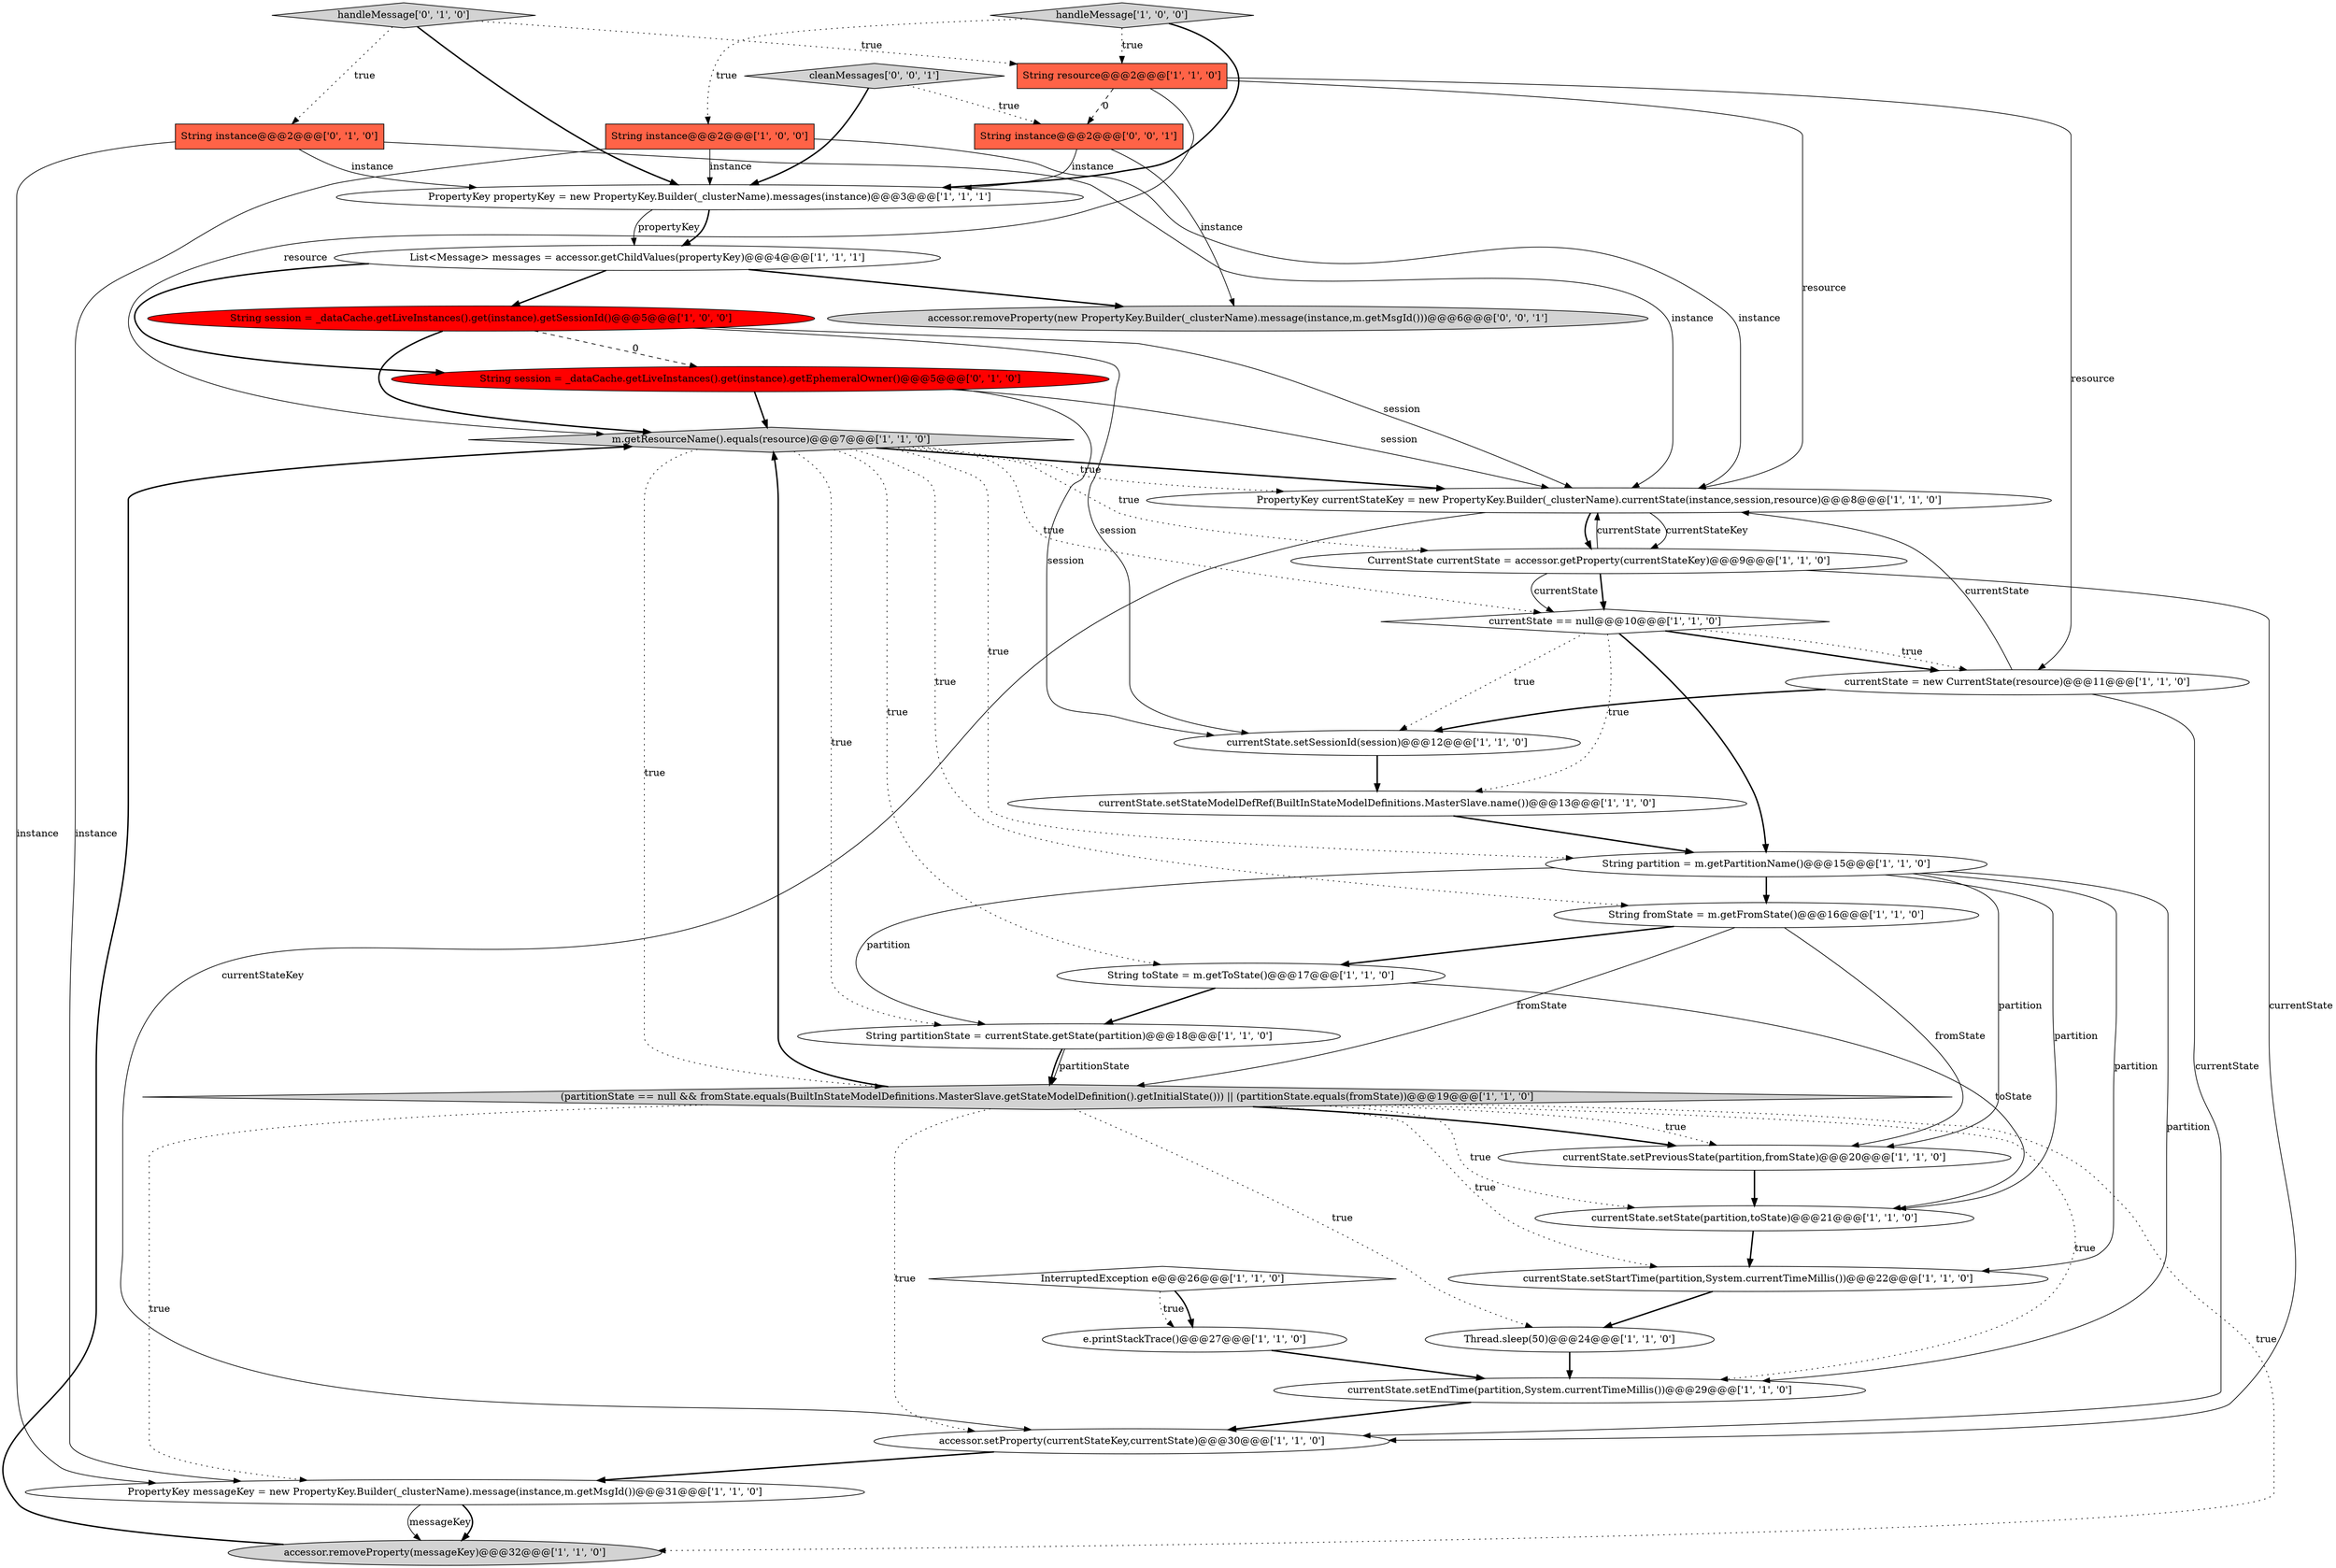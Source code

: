 digraph {
20 [style = filled, label = "String resource@@@2@@@['1', '1', '0']", fillcolor = tomato, shape = box image = "AAA0AAABBB1BBB"];
17 [style = filled, label = "m.getResourceName().equals(resource)@@@7@@@['1', '1', '0']", fillcolor = lightgray, shape = diamond image = "AAA0AAABBB1BBB"];
23 [style = filled, label = "(partitionState == null && fromState.equals(BuiltInStateModelDefinitions.MasterSlave.getStateModelDefinition().getInitialState())) || (partitionState.equals(fromState))@@@19@@@['1', '1', '0']", fillcolor = lightgray, shape = diamond image = "AAA0AAABBB1BBB"];
6 [style = filled, label = "currentState.setSessionId(session)@@@12@@@['1', '1', '0']", fillcolor = white, shape = ellipse image = "AAA0AAABBB1BBB"];
28 [style = filled, label = "handleMessage['0', '1', '0']", fillcolor = lightgray, shape = diamond image = "AAA0AAABBB2BBB"];
4 [style = filled, label = "String session = _dataCache.getLiveInstances().get(instance).getSessionId()@@@5@@@['1', '0', '0']", fillcolor = red, shape = ellipse image = "AAA1AAABBB1BBB"];
8 [style = filled, label = "String partition = m.getPartitionName()@@@15@@@['1', '1', '0']", fillcolor = white, shape = ellipse image = "AAA0AAABBB1BBB"];
14 [style = filled, label = "PropertyKey currentStateKey = new PropertyKey.Builder(_clusterName).currentState(instance,session,resource)@@@8@@@['1', '1', '0']", fillcolor = white, shape = ellipse image = "AAA0AAABBB1BBB"];
27 [style = filled, label = "CurrentState currentState = accessor.getProperty(currentStateKey)@@@9@@@['1', '1', '0']", fillcolor = white, shape = ellipse image = "AAA0AAABBB1BBB"];
30 [style = filled, label = "String session = _dataCache.getLiveInstances().get(instance).getEphemeralOwner()@@@5@@@['0', '1', '0']", fillcolor = red, shape = ellipse image = "AAA1AAABBB2BBB"];
32 [style = filled, label = "accessor.removeProperty(new PropertyKey.Builder(_clusterName).message(instance,m.getMsgId()))@@@6@@@['0', '0', '1']", fillcolor = lightgray, shape = ellipse image = "AAA0AAABBB3BBB"];
18 [style = filled, label = "currentState.setStateModelDefRef(BuiltInStateModelDefinitions.MasterSlave.name())@@@13@@@['1', '1', '0']", fillcolor = white, shape = ellipse image = "AAA0AAABBB1BBB"];
12 [style = filled, label = "currentState = new CurrentState(resource)@@@11@@@['1', '1', '0']", fillcolor = white, shape = ellipse image = "AAA0AAABBB1BBB"];
9 [style = filled, label = "currentState.setEndTime(partition,System.currentTimeMillis())@@@29@@@['1', '1', '0']", fillcolor = white, shape = ellipse image = "AAA0AAABBB1BBB"];
15 [style = filled, label = "currentState == null@@@10@@@['1', '1', '0']", fillcolor = white, shape = diamond image = "AAA0AAABBB1BBB"];
3 [style = filled, label = "String toState = m.getToState()@@@17@@@['1', '1', '0']", fillcolor = white, shape = ellipse image = "AAA0AAABBB1BBB"];
26 [style = filled, label = "handleMessage['1', '0', '0']", fillcolor = lightgray, shape = diamond image = "AAA0AAABBB1BBB"];
11 [style = filled, label = "PropertyKey messageKey = new PropertyKey.Builder(_clusterName).message(instance,m.getMsgId())@@@31@@@['1', '1', '0']", fillcolor = white, shape = ellipse image = "AAA0AAABBB1BBB"];
29 [style = filled, label = "String instance@@@2@@@['0', '1', '0']", fillcolor = tomato, shape = box image = "AAA0AAABBB2BBB"];
7 [style = filled, label = "accessor.removeProperty(messageKey)@@@32@@@['1', '1', '0']", fillcolor = lightgray, shape = ellipse image = "AAA0AAABBB1BBB"];
33 [style = filled, label = "cleanMessages['0', '0', '1']", fillcolor = lightgray, shape = diamond image = "AAA0AAABBB3BBB"];
10 [style = filled, label = "currentState.setState(partition,toState)@@@21@@@['1', '1', '0']", fillcolor = white, shape = ellipse image = "AAA0AAABBB1BBB"];
22 [style = filled, label = "accessor.setProperty(currentStateKey,currentState)@@@30@@@['1', '1', '0']", fillcolor = white, shape = ellipse image = "AAA0AAABBB1BBB"];
13 [style = filled, label = "Thread.sleep(50)@@@24@@@['1', '1', '0']", fillcolor = white, shape = ellipse image = "AAA0AAABBB1BBB"];
0 [style = filled, label = "String partitionState = currentState.getState(partition)@@@18@@@['1', '1', '0']", fillcolor = white, shape = ellipse image = "AAA0AAABBB1BBB"];
16 [style = filled, label = "InterruptedException e@@@26@@@['1', '1', '0']", fillcolor = white, shape = diamond image = "AAA0AAABBB1BBB"];
31 [style = filled, label = "String instance@@@2@@@['0', '0', '1']", fillcolor = tomato, shape = box image = "AAA0AAABBB3BBB"];
2 [style = filled, label = "PropertyKey propertyKey = new PropertyKey.Builder(_clusterName).messages(instance)@@@3@@@['1', '1', '1']", fillcolor = white, shape = ellipse image = "AAA0AAABBB1BBB"];
24 [style = filled, label = "e.printStackTrace()@@@27@@@['1', '1', '0']", fillcolor = white, shape = ellipse image = "AAA0AAABBB1BBB"];
25 [style = filled, label = "List<Message> messages = accessor.getChildValues(propertyKey)@@@4@@@['1', '1', '1']", fillcolor = white, shape = ellipse image = "AAA0AAABBB1BBB"];
5 [style = filled, label = "String fromState = m.getFromState()@@@16@@@['1', '1', '0']", fillcolor = white, shape = ellipse image = "AAA0AAABBB1BBB"];
19 [style = filled, label = "String instance@@@2@@@['1', '0', '0']", fillcolor = tomato, shape = box image = "AAA0AAABBB1BBB"];
1 [style = filled, label = "currentState.setStartTime(partition,System.currentTimeMillis())@@@22@@@['1', '1', '0']", fillcolor = white, shape = ellipse image = "AAA0AAABBB1BBB"];
21 [style = filled, label = "currentState.setPreviousState(partition,fromState)@@@20@@@['1', '1', '0']", fillcolor = white, shape = ellipse image = "AAA0AAABBB1BBB"];
5->3 [style = bold, label=""];
21->10 [style = bold, label=""];
4->6 [style = solid, label="session"];
23->22 [style = dotted, label="true"];
25->30 [style = bold, label=""];
17->14 [style = dotted, label="true"];
4->30 [style = dashed, label="0"];
26->19 [style = dotted, label="true"];
29->11 [style = solid, label="instance"];
1->13 [style = bold, label=""];
27->15 [style = bold, label=""];
27->22 [style = solid, label="currentState"];
29->2 [style = solid, label="instance"];
14->22 [style = solid, label="currentStateKey"];
17->8 [style = dotted, label="true"];
8->21 [style = solid, label="partition"];
17->15 [style = dotted, label="true"];
17->14 [style = bold, label=""];
14->27 [style = solid, label="currentStateKey"];
2->25 [style = solid, label="propertyKey"];
31->2 [style = solid, label="instance"];
23->17 [style = bold, label=""];
8->0 [style = solid, label="partition"];
2->25 [style = bold, label=""];
17->27 [style = dotted, label="true"];
15->18 [style = dotted, label="true"];
23->21 [style = dotted, label="true"];
30->6 [style = solid, label="session"];
19->2 [style = solid, label="instance"];
26->20 [style = dotted, label="true"];
17->3 [style = dotted, label="true"];
23->9 [style = dotted, label="true"];
3->0 [style = bold, label=""];
17->23 [style = dotted, label="true"];
28->29 [style = dotted, label="true"];
23->1 [style = dotted, label="true"];
0->23 [style = bold, label=""];
12->14 [style = solid, label="currentState"];
5->21 [style = solid, label="fromState"];
31->32 [style = solid, label="instance"];
15->12 [style = dotted, label="true"];
19->11 [style = solid, label="instance"];
0->23 [style = solid, label="partitionState"];
12->22 [style = solid, label="currentState"];
15->12 [style = bold, label=""];
10->1 [style = bold, label=""];
22->11 [style = bold, label=""];
16->24 [style = dotted, label="true"];
33->31 [style = dotted, label="true"];
9->22 [style = bold, label=""];
7->17 [style = bold, label=""];
30->17 [style = bold, label=""];
4->17 [style = bold, label=""];
28->20 [style = dotted, label="true"];
6->18 [style = bold, label=""];
16->24 [style = bold, label=""];
20->31 [style = dashed, label="0"];
5->23 [style = solid, label="fromState"];
20->14 [style = solid, label="resource"];
23->7 [style = dotted, label="true"];
8->9 [style = solid, label="partition"];
27->15 [style = solid, label="currentState"];
11->7 [style = solid, label="messageKey"];
23->10 [style = dotted, label="true"];
19->14 [style = solid, label="instance"];
23->13 [style = dotted, label="true"];
18->8 [style = bold, label=""];
14->27 [style = bold, label=""];
13->9 [style = bold, label=""];
20->17 [style = solid, label="resource"];
15->8 [style = bold, label=""];
33->2 [style = bold, label=""];
27->14 [style = solid, label="currentState"];
24->9 [style = bold, label=""];
17->0 [style = dotted, label="true"];
20->12 [style = solid, label="resource"];
25->32 [style = bold, label=""];
25->4 [style = bold, label=""];
29->14 [style = solid, label="instance"];
12->6 [style = bold, label=""];
8->10 [style = solid, label="partition"];
30->14 [style = solid, label="session"];
28->2 [style = bold, label=""];
26->2 [style = bold, label=""];
8->5 [style = bold, label=""];
23->21 [style = bold, label=""];
3->10 [style = solid, label="toState"];
8->1 [style = solid, label="partition"];
15->6 [style = dotted, label="true"];
4->14 [style = solid, label="session"];
11->7 [style = bold, label=""];
17->5 [style = dotted, label="true"];
23->11 [style = dotted, label="true"];
}
